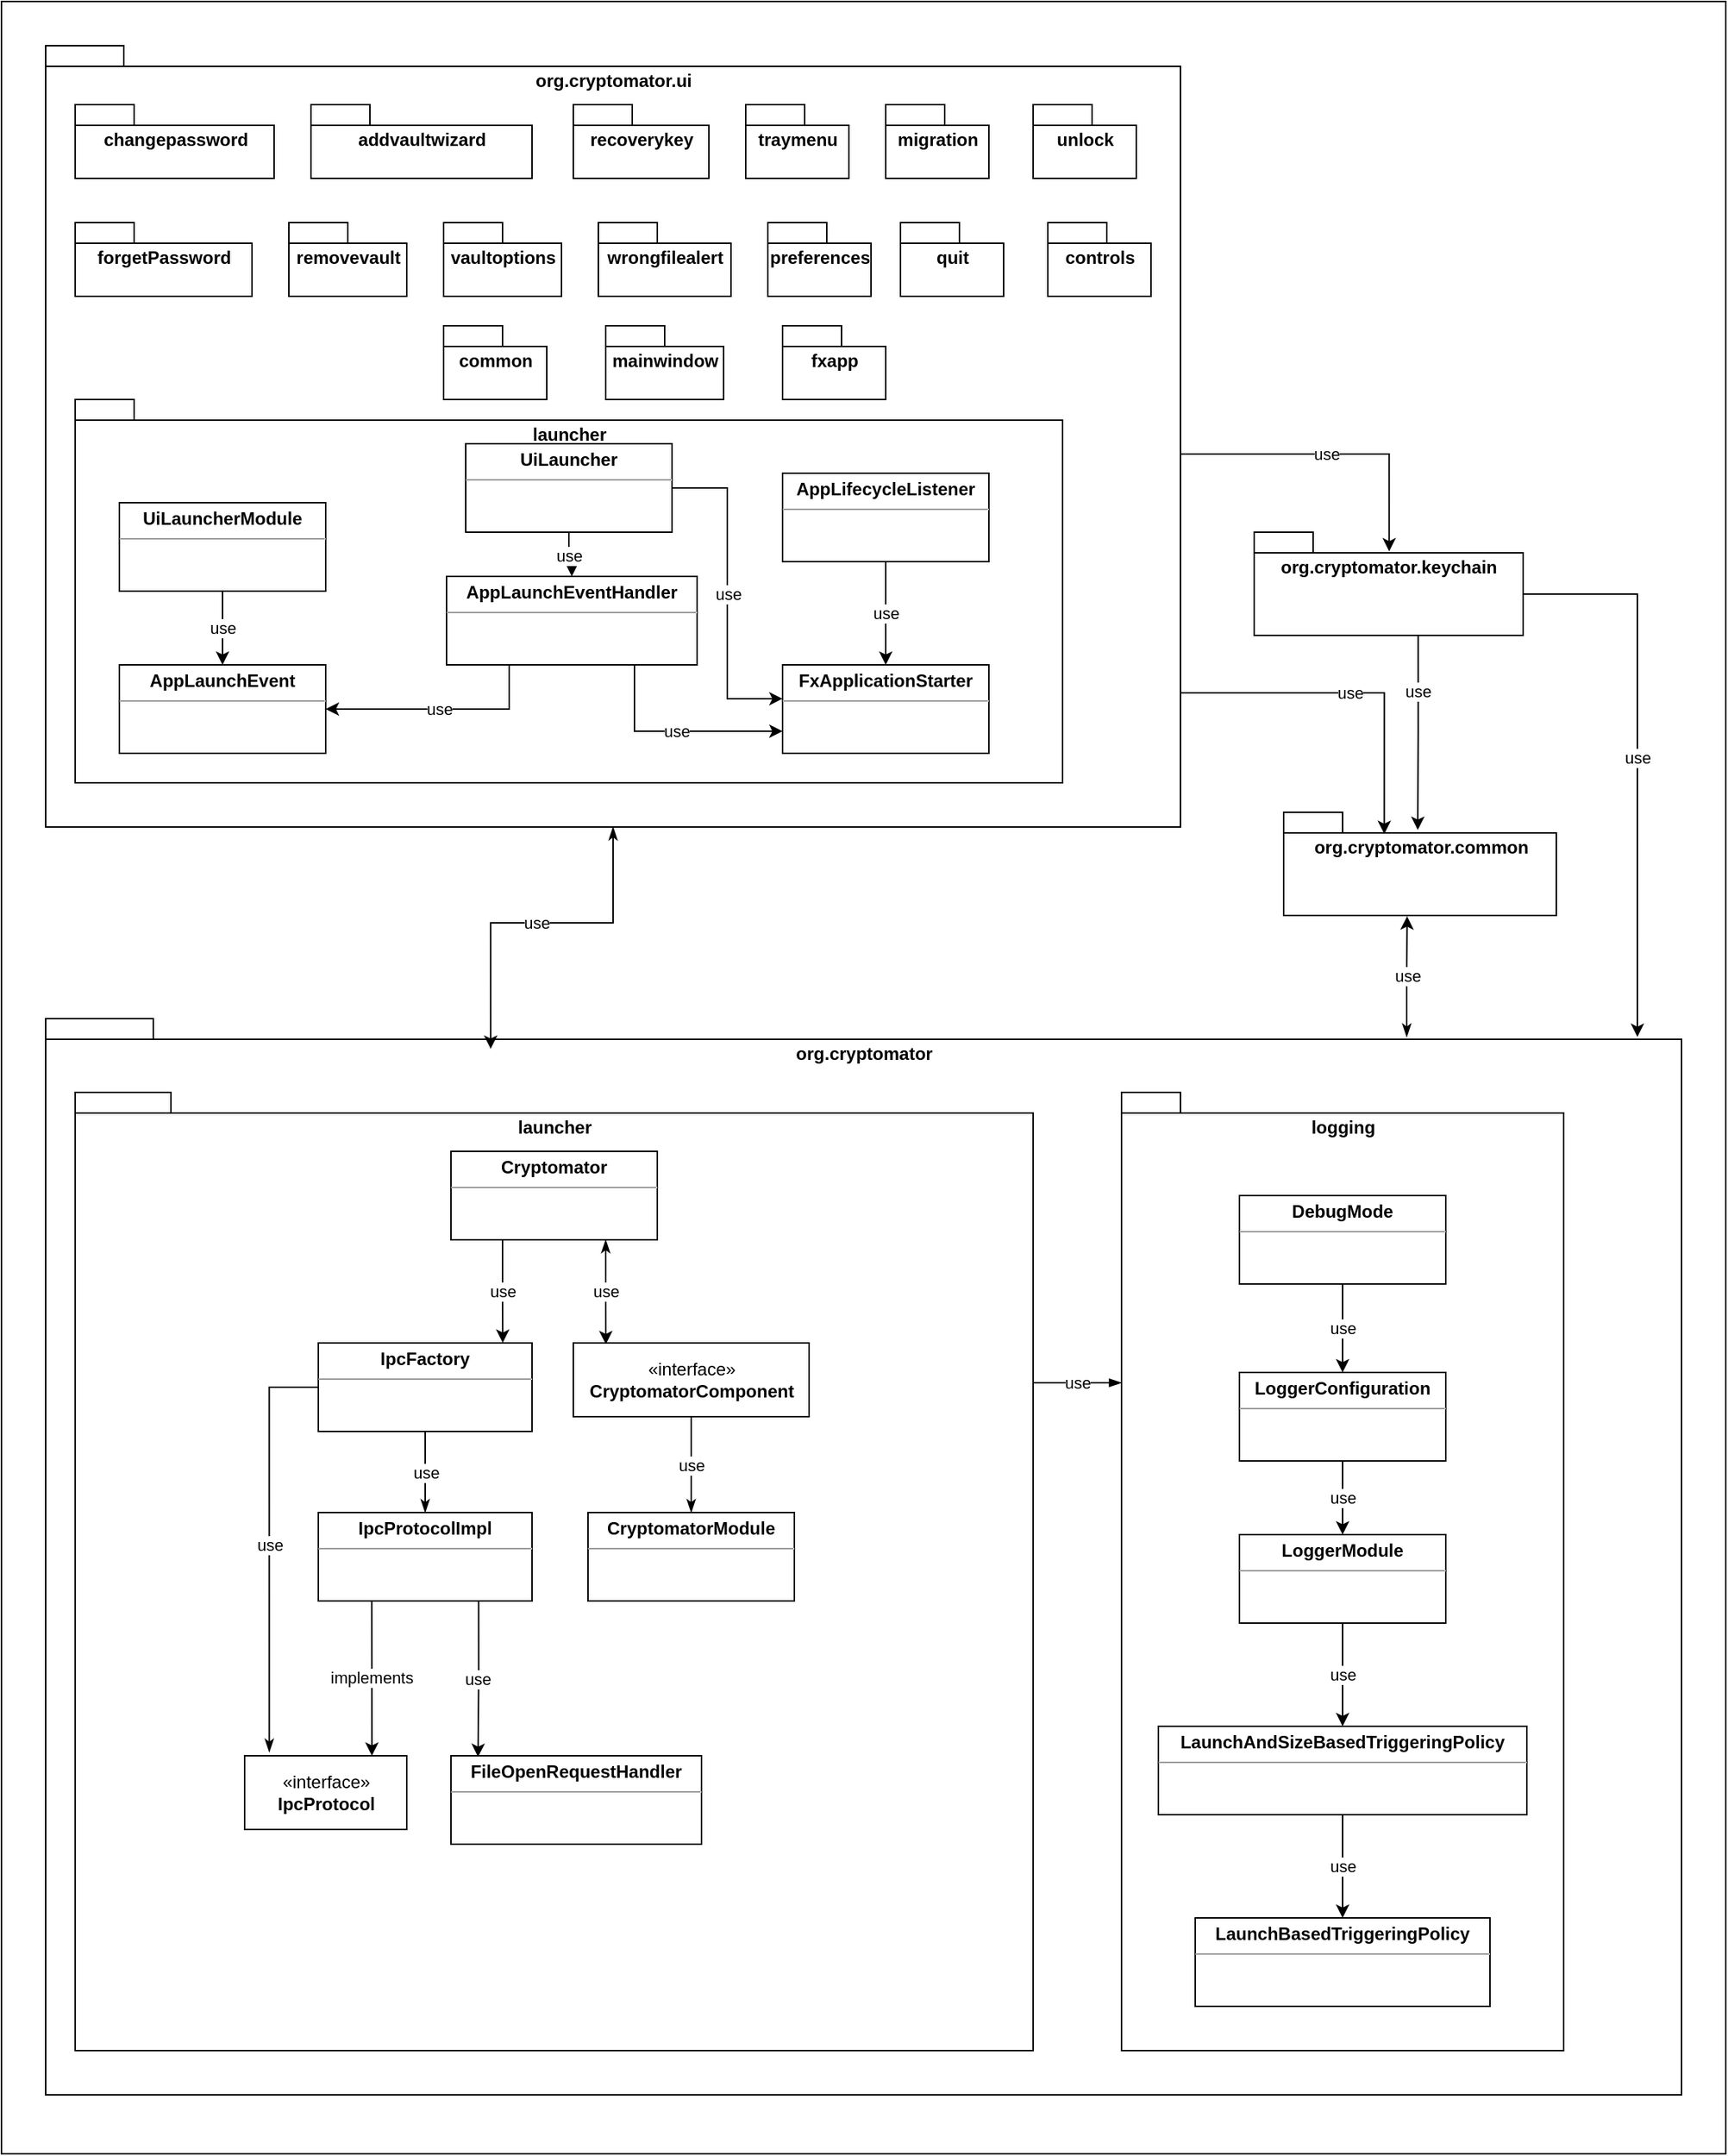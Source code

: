 <mxfile version="13.7.3" type="device"><diagram id="WDS8otJvFGFA2dJgqRrn" name="Page-1"><mxGraphModel dx="3192" dy="1585" grid="1" gridSize="10" guides="1" tooltips="1" connect="1" arrows="1" fold="1" page="1" pageScale="1" pageWidth="827" pageHeight="1169" math="0" shadow="0"><root><mxCell id="0"/><mxCell id="1" parent="0"/><mxCell id="a06teYYXvnhSVe6g7Ooo-57" value="" style="rounded=0;whiteSpace=wrap;html=1;" vertex="1" parent="1"><mxGeometry x="-800" y="430" width="1170" height="1460" as="geometry"/></mxCell><mxCell id="a06teYYXvnhSVe6g7Ooo-27" value="use" style="edgeStyle=orthogonalEdgeStyle;rounded=0;orthogonalLoop=1;jettySize=auto;html=1;entryX=0.453;entryY=1.008;entryDx=0;entryDy=0;entryPerimeter=0;startArrow=classicThin;startFill=1;exitX=0.832;exitY=0.017;exitDx=0;exitDy=0;exitPerimeter=0;" edge="1" parent="1" source="NI_TrbmZO_LBUGtN_roZ-10" target="a06teYYXvnhSVe6g7Ooo-1"><mxGeometry relative="1" as="geometry"><mxPoint x="154" y="1120" as="sourcePoint"/><Array as="points"><mxPoint x="153" y="1090"/></Array></mxGeometry></mxCell><mxCell id="NI_TrbmZO_LBUGtN_roZ-10" value="org.cryptomator" style="shape=folder;fontStyle=1;spacingTop=10;tabWidth=40;tabHeight=14;tabPosition=left;html=1;verticalAlign=top;" parent="1" vertex="1"><mxGeometry x="-770" y="1120" width="1110" height="730" as="geometry"/></mxCell><mxCell id="uJKRpNPASMhPeUV9f3IX-4" value="use" style="edgeStyle=orthogonalEdgeStyle;rounded=0;orthogonalLoop=1;jettySize=auto;html=1;exitX=0;exitY=0;exitDx=650;exitDy=197;exitPerimeter=0;entryX=0;entryY=0;entryDx=0;entryDy=197;entryPerimeter=0;startArrow=none;startFill=0;endArrow=blockThin;endFill=1;" parent="1" source="NI_TrbmZO_LBUGtN_roZ-11" target="NI_TrbmZO_LBUGtN_roZ-12" edge="1"><mxGeometry relative="1" as="geometry"/></mxCell><mxCell id="NI_TrbmZO_LBUGtN_roZ-11" value="launcher" style="shape=folder;fontStyle=1;spacingTop=10;tabWidth=40;tabHeight=14;tabPosition=left;html=1;verticalAlign=top;" parent="1" vertex="1"><mxGeometry x="-750" y="1170" width="650" height="650" as="geometry"/></mxCell><mxCell id="NI_TrbmZO_LBUGtN_roZ-12" value="logging" style="shape=folder;fontStyle=1;spacingTop=10;tabWidth=40;tabHeight=14;tabPosition=left;html=1;verticalAlign=top;" parent="1" vertex="1"><mxGeometry x="-40" y="1170" width="300" height="650" as="geometry"/></mxCell><mxCell id="a06teYYXvnhSVe6g7Ooo-51" value="use" style="edgeStyle=orthogonalEdgeStyle;rounded=0;orthogonalLoop=1;jettySize=auto;html=1;exitX=0.25;exitY=1;exitDx=0;exitDy=0;entryX=0.863;entryY=-0.002;entryDx=0;entryDy=0;entryPerimeter=0;startArrow=none;startFill=0;" edge="1" parent="1" source="NI_TrbmZO_LBUGtN_roZ-15" target="NI_TrbmZO_LBUGtN_roZ-17"><mxGeometry relative="1" as="geometry"/></mxCell><mxCell id="a06teYYXvnhSVe6g7Ooo-52" value="use" style="edgeStyle=orthogonalEdgeStyle;rounded=0;orthogonalLoop=1;jettySize=auto;html=1;exitX=0.75;exitY=1;exitDx=0;exitDy=0;entryX=0.138;entryY=0.017;entryDx=0;entryDy=0;entryPerimeter=0;startArrow=classicThin;startFill=1;" edge="1" parent="1" source="NI_TrbmZO_LBUGtN_roZ-15" target="NI_TrbmZO_LBUGtN_roZ-24"><mxGeometry relative="1" as="geometry"/></mxCell><mxCell id="NI_TrbmZO_LBUGtN_roZ-15" value="&lt;p style=&quot;margin: 0px ; margin-top: 4px ; text-align: center&quot;&gt;&lt;b&gt;Cryptomator&lt;/b&gt;&lt;/p&gt;&lt;hr size=&quot;1&quot;&gt;&lt;div style=&quot;height: 2px&quot;&gt;&lt;/div&gt;" style="verticalAlign=top;align=left;overflow=fill;fontSize=12;fontFamily=Helvetica;html=1;" parent="1" vertex="1"><mxGeometry x="-495" y="1210" width="140" height="60" as="geometry"/></mxCell><mxCell id="uJKRpNPASMhPeUV9f3IX-8" value="use" style="edgeStyle=orthogonalEdgeStyle;rounded=0;orthogonalLoop=1;jettySize=auto;html=1;exitX=0;exitY=0.5;exitDx=0;exitDy=0;entryX=0.152;entryY=-0.05;entryDx=0;entryDy=0;startArrow=none;startFill=0;endArrow=classicThin;endFill=1;entryPerimeter=0;" parent="1" source="NI_TrbmZO_LBUGtN_roZ-17" target="NI_TrbmZO_LBUGtN_roZ-23" edge="1"><mxGeometry relative="1" as="geometry"><Array as="points"><mxPoint x="-618" y="1370"/></Array></mxGeometry></mxCell><mxCell id="NI_TrbmZO_LBUGtN_roZ-17" value="&lt;p style=&quot;margin: 0px ; margin-top: 4px ; text-align: center&quot;&gt;&lt;b&gt;IpcFactory&lt;/b&gt;&lt;br&gt;&lt;/p&gt;&lt;hr size=&quot;1&quot;&gt;&lt;div style=&quot;height: 2px&quot;&gt;&lt;/div&gt;" style="verticalAlign=top;align=left;overflow=fill;fontSize=12;fontFamily=Helvetica;html=1;" parent="1" vertex="1"><mxGeometry x="-585" y="1340" width="145" height="60" as="geometry"/></mxCell><mxCell id="NI_TrbmZO_LBUGtN_roZ-19" value="&lt;p style=&quot;margin: 0px ; margin-top: 4px ; text-align: center&quot;&gt;&lt;b&gt;FileOpenRequestHandler&lt;/b&gt;&lt;br&gt;&lt;/p&gt;&lt;hr size=&quot;1&quot;&gt;&lt;div style=&quot;height: 2px&quot;&gt;&lt;/div&gt;" style="verticalAlign=top;align=left;overflow=fill;fontSize=12;fontFamily=Helvetica;html=1;" parent="1" vertex="1"><mxGeometry x="-495" y="1620" width="170" height="60" as="geometry"/></mxCell><mxCell id="NI_TrbmZO_LBUGtN_roZ-38" value="use" style="edgeStyle=orthogonalEdgeStyle;rounded=0;orthogonalLoop=1;jettySize=auto;html=1;exitX=0.5;exitY=0;exitDx=0;exitDy=0;entryX=0.5;entryY=1;entryDx=0;entryDy=0;endArrow=none;endFill=0;startArrow=classicThin;startFill=1;" parent="1" source="NI_TrbmZO_LBUGtN_roZ-20" target="NI_TrbmZO_LBUGtN_roZ-17" edge="1"><mxGeometry relative="1" as="geometry"/></mxCell><mxCell id="a06teYYXvnhSVe6g7Ooo-53" value="use" style="edgeStyle=orthogonalEdgeStyle;rounded=0;orthogonalLoop=1;jettySize=auto;html=1;exitX=0.75;exitY=1;exitDx=0;exitDy=0;entryX=0.108;entryY=0.013;entryDx=0;entryDy=0;entryPerimeter=0;startArrow=none;startFill=0;" edge="1" parent="1" source="NI_TrbmZO_LBUGtN_roZ-20" target="NI_TrbmZO_LBUGtN_roZ-19"><mxGeometry relative="1" as="geometry"/></mxCell><mxCell id="a06teYYXvnhSVe6g7Ooo-55" value="implements" style="edgeStyle=orthogonalEdgeStyle;rounded=0;orthogonalLoop=1;jettySize=auto;html=1;exitX=0.25;exitY=1;exitDx=0;exitDy=0;entryX=0.785;entryY=0;entryDx=0;entryDy=0;entryPerimeter=0;startArrow=none;startFill=0;" edge="1" parent="1" source="NI_TrbmZO_LBUGtN_roZ-20" target="NI_TrbmZO_LBUGtN_roZ-23"><mxGeometry relative="1" as="geometry"/></mxCell><mxCell id="NI_TrbmZO_LBUGtN_roZ-20" value="&lt;p style=&quot;margin: 0px ; margin-top: 4px ; text-align: center&quot;&gt;&lt;b&gt;IpcProtocolImpl&lt;/b&gt;&lt;br&gt;&lt;/p&gt;&lt;hr size=&quot;1&quot;&gt;&lt;div style=&quot;height: 2px&quot;&gt;&lt;/div&gt;" style="verticalAlign=top;align=left;overflow=fill;fontSize=12;fontFamily=Helvetica;html=1;" parent="1" vertex="1"><mxGeometry x="-585" y="1455" width="145" height="60" as="geometry"/></mxCell><mxCell id="NI_TrbmZO_LBUGtN_roZ-22" value="&lt;p style=&quot;margin: 0px ; margin-top: 4px ; text-align: center&quot;&gt;&lt;b&gt;CryptomatorModule&lt;/b&gt;&lt;/p&gt;&lt;hr size=&quot;1&quot;&gt;&lt;div style=&quot;height: 2px&quot;&gt;&lt;/div&gt;" style="verticalAlign=top;align=left;overflow=fill;fontSize=12;fontFamily=Helvetica;html=1;" parent="1" vertex="1"><mxGeometry x="-402" y="1455" width="140" height="60" as="geometry"/></mxCell><mxCell id="NI_TrbmZO_LBUGtN_roZ-23" value="«interface»&lt;br&gt;&lt;b&gt;IpcProtocol&lt;/b&gt;" style="html=1;" parent="1" vertex="1"><mxGeometry x="-635" y="1620" width="110" height="50" as="geometry"/></mxCell><mxCell id="uJKRpNPASMhPeUV9f3IX-9" value="use" style="edgeStyle=orthogonalEdgeStyle;rounded=0;orthogonalLoop=1;jettySize=auto;html=1;exitX=0.5;exitY=1;exitDx=0;exitDy=0;entryX=0.5;entryY=0;entryDx=0;entryDy=0;startArrow=none;startFill=0;endArrow=classicThin;endFill=1;" parent="1" source="NI_TrbmZO_LBUGtN_roZ-24" target="NI_TrbmZO_LBUGtN_roZ-22" edge="1"><mxGeometry relative="1" as="geometry"/></mxCell><mxCell id="NI_TrbmZO_LBUGtN_roZ-24" value="«interface»&lt;br&gt;&lt;b&gt;CryptomatorComponent&lt;/b&gt;" style="html=1;" parent="1" vertex="1"><mxGeometry x="-412" y="1340" width="160" height="50" as="geometry"/></mxCell><mxCell id="a06teYYXvnhSVe6g7Ooo-46" value="use" style="edgeStyle=orthogonalEdgeStyle;rounded=0;orthogonalLoop=1;jettySize=auto;html=1;exitX=0.5;exitY=1;exitDx=0;exitDy=0;startArrow=none;startFill=0;" edge="1" parent="1" source="NI_TrbmZO_LBUGtN_roZ-26" target="NI_TrbmZO_LBUGtN_roZ-27"><mxGeometry relative="1" as="geometry"/></mxCell><mxCell id="NI_TrbmZO_LBUGtN_roZ-26" value="&lt;p style=&quot;margin: 0px ; margin-top: 4px ; text-align: center&quot;&gt;&lt;b&gt;LaunchAndSizeBasedTriggeringPolicy&lt;/b&gt;&lt;br&gt;&lt;/p&gt;&lt;hr size=&quot;1&quot;&gt;" style="verticalAlign=top;align=left;overflow=fill;fontSize=12;fontFamily=Helvetica;html=1;" parent="1" vertex="1"><mxGeometry x="-15" y="1600" width="250" height="60" as="geometry"/></mxCell><mxCell id="NI_TrbmZO_LBUGtN_roZ-27" value="&lt;p style=&quot;margin: 0px ; margin-top: 4px ; text-align: center&quot;&gt;&lt;b&gt;LaunchBasedTriggeringPolicy&lt;/b&gt;&lt;br&gt;&lt;/p&gt;&lt;hr size=&quot;1&quot;&gt;&lt;div style=&quot;height: 2px&quot;&gt;&lt;/div&gt;" style="verticalAlign=top;align=left;overflow=fill;fontSize=12;fontFamily=Helvetica;html=1;" parent="1" vertex="1"><mxGeometry x="10" y="1730" width="200" height="60" as="geometry"/></mxCell><mxCell id="a06teYYXvnhSVe6g7Ooo-48" value="use" style="edgeStyle=orthogonalEdgeStyle;rounded=0;orthogonalLoop=1;jettySize=auto;html=1;exitX=0.5;exitY=1;exitDx=0;exitDy=0;entryX=0.5;entryY=0;entryDx=0;entryDy=0;startArrow=none;startFill=0;" edge="1" parent="1" source="NI_TrbmZO_LBUGtN_roZ-28" target="NI_TrbmZO_LBUGtN_roZ-29"><mxGeometry relative="1" as="geometry"/></mxCell><mxCell id="NI_TrbmZO_LBUGtN_roZ-28" value="&lt;p style=&quot;margin: 0px ; margin-top: 4px ; text-align: center&quot;&gt;&lt;b&gt;LoggerConfiguration&lt;/b&gt;&lt;/p&gt;&lt;hr size=&quot;1&quot;&gt;&lt;div style=&quot;height: 2px&quot;&gt;&lt;/div&gt;" style="verticalAlign=top;align=left;overflow=fill;fontSize=12;fontFamily=Helvetica;html=1;" parent="1" vertex="1"><mxGeometry x="40" y="1360" width="140" height="60" as="geometry"/></mxCell><mxCell id="a06teYYXvnhSVe6g7Ooo-47" value="use" style="edgeStyle=orthogonalEdgeStyle;rounded=0;orthogonalLoop=1;jettySize=auto;html=1;exitX=0.5;exitY=1;exitDx=0;exitDy=0;entryX=0.5;entryY=0;entryDx=0;entryDy=0;startArrow=none;startFill=0;" edge="1" parent="1" source="NI_TrbmZO_LBUGtN_roZ-29" target="NI_TrbmZO_LBUGtN_roZ-26"><mxGeometry relative="1" as="geometry"/></mxCell><mxCell id="NI_TrbmZO_LBUGtN_roZ-29" value="&lt;p style=&quot;margin: 0px ; margin-top: 4px ; text-align: center&quot;&gt;&lt;b&gt;LoggerModule&lt;/b&gt;&lt;br&gt;&lt;/p&gt;&lt;hr size=&quot;1&quot;&gt;&lt;div style=&quot;height: 2px&quot;&gt;&lt;/div&gt;" style="verticalAlign=top;align=left;overflow=fill;fontSize=12;fontFamily=Helvetica;html=1;" parent="1" vertex="1"><mxGeometry x="40" y="1470" width="140" height="60" as="geometry"/></mxCell><mxCell id="a06teYYXvnhSVe6g7Ooo-50" value="use" style="edgeStyle=orthogonalEdgeStyle;rounded=0;orthogonalLoop=1;jettySize=auto;html=1;entryX=0.5;entryY=0;entryDx=0;entryDy=0;startArrow=none;startFill=0;" edge="1" parent="1" source="NI_TrbmZO_LBUGtN_roZ-30" target="NI_TrbmZO_LBUGtN_roZ-28"><mxGeometry relative="1" as="geometry"/></mxCell><mxCell id="NI_TrbmZO_LBUGtN_roZ-30" value="&lt;p style=&quot;margin: 0px ; margin-top: 4px ; text-align: center&quot;&gt;&lt;b&gt;DebugMode&lt;/b&gt;&lt;br&gt;&lt;/p&gt;&lt;hr size=&quot;1&quot;&gt;&lt;div style=&quot;height: 2px&quot;&gt;&lt;/div&gt;" style="verticalAlign=top;align=left;overflow=fill;fontSize=12;fontFamily=Helvetica;html=1;" parent="1" vertex="1"><mxGeometry x="40" y="1240" width="140" height="60" as="geometry"/></mxCell><mxCell id="uJKRpNPASMhPeUV9f3IX-1" style="edgeStyle=orthogonalEdgeStyle;rounded=0;orthogonalLoop=1;jettySize=auto;html=1;exitX=0.5;exitY=1;exitDx=0;exitDy=0;" parent="1" source="NI_TrbmZO_LBUGtN_roZ-27" target="NI_TrbmZO_LBUGtN_roZ-27" edge="1"><mxGeometry relative="1" as="geometry"/></mxCell><mxCell id="a06teYYXvnhSVe6g7Ooo-26" value="use" style="edgeStyle=orthogonalEdgeStyle;rounded=0;orthogonalLoop=1;jettySize=auto;html=1;exitX=0;exitY=0;exitDx=111.25;exitDy=14;exitPerimeter=0;" edge="1" parent="1" source="uJKRpNPASMhPeUV9f3IX-2"><mxGeometry relative="1" as="geometry"><mxPoint x="161" y="992" as="targetPoint"/></mxGeometry></mxCell><mxCell id="a06teYYXvnhSVe6g7Ooo-31" value="use" style="edgeStyle=orthogonalEdgeStyle;rounded=0;orthogonalLoop=1;jettySize=auto;html=1;exitX=0;exitY=0;exitDx=182.5;exitDy=42;exitPerimeter=0;startArrow=none;startFill=0;entryX=0.973;entryY=0.017;entryDx=0;entryDy=0;entryPerimeter=0;" edge="1" parent="1" source="uJKRpNPASMhPeUV9f3IX-2" target="NI_TrbmZO_LBUGtN_roZ-10"><mxGeometry relative="1" as="geometry"><mxPoint x="308" y="1132" as="targetPoint"/><Array as="points"><mxPoint x="310" y="832"/></Array></mxGeometry></mxCell><mxCell id="uJKRpNPASMhPeUV9f3IX-2" value="org.cryptomator.keychain" style="shape=folder;fontStyle=1;spacingTop=10;tabWidth=40;tabHeight=14;tabPosition=left;html=1;verticalAlign=top;" parent="1" vertex="1"><mxGeometry x="50" y="790" width="182.5" height="70" as="geometry"/></mxCell><mxCell id="a06teYYXvnhSVe6g7Ooo-1" value="org.cryptomator.common" style="shape=folder;fontStyle=1;spacingTop=10;tabWidth=40;tabHeight=14;tabPosition=left;html=1;verticalAlign=top;" vertex="1" parent="1"><mxGeometry x="70" y="980" width="185" height="70" as="geometry"/></mxCell><mxCell id="a06teYYXvnhSVe6g7Ooo-28" value="use" style="edgeStyle=orthogonalEdgeStyle;rounded=0;orthogonalLoop=1;jettySize=auto;html=1;exitX=0;exitY=0;exitDx=770;exitDy=267;exitPerimeter=0;entryX=0.502;entryY=0.186;entryDx=0;entryDy=0;entryPerimeter=0;" edge="1" parent="1" source="a06teYYXvnhSVe6g7Ooo-2" target="uJKRpNPASMhPeUV9f3IX-2"><mxGeometry relative="1" as="geometry"><mxPoint x="160" y="710" as="targetPoint"/><Array as="points"><mxPoint y="737"/><mxPoint x="142" y="737"/></Array></mxGeometry></mxCell><mxCell id="a06teYYXvnhSVe6g7Ooo-30" value="use" style="edgeStyle=orthogonalEdgeStyle;rounded=0;orthogonalLoop=1;jettySize=auto;html=1;exitX=0.5;exitY=1;exitDx=0;exitDy=0;exitPerimeter=0;entryX=0.272;entryY=0.028;entryDx=0;entryDy=0;entryPerimeter=0;startArrow=classicThin;startFill=1;" edge="1" parent="1" source="a06teYYXvnhSVe6g7Ooo-2" target="NI_TrbmZO_LBUGtN_roZ-10"><mxGeometry relative="1" as="geometry"/></mxCell><mxCell id="a06teYYXvnhSVe6g7Ooo-44" value="use" style="edgeStyle=orthogonalEdgeStyle;rounded=0;orthogonalLoop=1;jettySize=auto;html=1;exitX=0.998;exitY=0.825;exitDx=0;exitDy=0;exitPerimeter=0;startArrow=none;startFill=0;entryX=0.369;entryY=0.21;entryDx=0;entryDy=0;entryPerimeter=0;" edge="1" parent="1" source="a06teYYXvnhSVe6g7Ooo-2" target="a06teYYXvnhSVe6g7Ooo-1"><mxGeometry relative="1" as="geometry"><Array as="points"><mxPoint x="-1" y="899"/><mxPoint x="138" y="899"/></Array></mxGeometry></mxCell><mxCell id="a06teYYXvnhSVe6g7Ooo-2" value="org.cryptomator.ui" style="shape=folder;fontStyle=1;spacingTop=10;tabWidth=40;tabHeight=14;tabPosition=left;html=1;verticalAlign=top;" vertex="1" parent="1"><mxGeometry x="-770" y="460" width="770" height="530" as="geometry"/></mxCell><mxCell id="a06teYYXvnhSVe6g7Ooo-3" value="addvaultwizard" style="shape=folder;fontStyle=1;spacingTop=10;tabWidth=40;tabHeight=14;tabPosition=left;html=1;verticalAlign=top;" vertex="1" parent="1"><mxGeometry x="-590" y="500" width="150" height="50" as="geometry"/></mxCell><mxCell id="a06teYYXvnhSVe6g7Ooo-4" value="changepassword" style="shape=folder;fontStyle=1;spacingTop=10;tabWidth=40;tabHeight=14;tabPosition=left;html=1;verticalAlign=top;" vertex="1" parent="1"><mxGeometry x="-750" y="500" width="135" height="50" as="geometry"/></mxCell><mxCell id="a06teYYXvnhSVe6g7Ooo-5" value="common" style="shape=folder;fontStyle=1;spacingTop=10;tabWidth=40;tabHeight=14;tabPosition=left;html=1;verticalAlign=top;" vertex="1" parent="1"><mxGeometry x="-500" y="650" width="70" height="50" as="geometry"/></mxCell><mxCell id="a06teYYXvnhSVe6g7Ooo-6" value="controls" style="shape=folder;fontStyle=1;spacingTop=10;tabWidth=40;tabHeight=14;tabPosition=left;html=1;verticalAlign=top;" vertex="1" parent="1"><mxGeometry x="-90" y="580" width="70" height="50" as="geometry"/></mxCell><mxCell id="a06teYYXvnhSVe6g7Ooo-7" value="forgetPassword" style="shape=folder;fontStyle=1;spacingTop=10;tabWidth=40;tabHeight=14;tabPosition=left;html=1;verticalAlign=top;" vertex="1" parent="1"><mxGeometry x="-750" y="580" width="120" height="50" as="geometry"/></mxCell><mxCell id="a06teYYXvnhSVe6g7Ooo-8" value="fxapp" style="shape=folder;fontStyle=1;spacingTop=10;tabWidth=40;tabHeight=14;tabPosition=left;html=1;verticalAlign=top;" vertex="1" parent="1"><mxGeometry x="-270" y="650" width="70" height="50" as="geometry"/></mxCell><mxCell id="a06teYYXvnhSVe6g7Ooo-9" value="launcher" style="shape=folder;fontStyle=1;spacingTop=10;tabWidth=40;tabHeight=14;tabPosition=left;html=1;verticalAlign=top;" vertex="1" parent="1"><mxGeometry x="-750" y="700" width="670" height="260" as="geometry"/></mxCell><mxCell id="a06teYYXvnhSVe6g7Ooo-10" value="mainwindow" style="shape=folder;fontStyle=1;spacingTop=10;tabWidth=40;tabHeight=14;tabPosition=left;html=1;verticalAlign=top;" vertex="1" parent="1"><mxGeometry x="-390" y="650" width="80" height="50" as="geometry"/></mxCell><mxCell id="a06teYYXvnhSVe6g7Ooo-11" value="migration" style="shape=folder;fontStyle=1;spacingTop=10;tabWidth=40;tabHeight=14;tabPosition=left;html=1;verticalAlign=top;" vertex="1" parent="1"><mxGeometry x="-200" y="500" width="70" height="50" as="geometry"/></mxCell><mxCell id="a06teYYXvnhSVe6g7Ooo-12" value="preferences" style="shape=folder;fontStyle=1;spacingTop=10;tabWidth=40;tabHeight=14;tabPosition=left;html=1;verticalAlign=top;" vertex="1" parent="1"><mxGeometry x="-280" y="580" width="70" height="50" as="geometry"/></mxCell><mxCell id="a06teYYXvnhSVe6g7Ooo-13" value="quit" style="shape=folder;fontStyle=1;spacingTop=10;tabWidth=40;tabHeight=14;tabPosition=left;html=1;verticalAlign=top;" vertex="1" parent="1"><mxGeometry x="-190" y="580" width="70" height="50" as="geometry"/></mxCell><mxCell id="a06teYYXvnhSVe6g7Ooo-14" value="recoverykey" style="shape=folder;fontStyle=1;spacingTop=10;tabWidth=40;tabHeight=14;tabPosition=left;html=1;verticalAlign=top;" vertex="1" parent="1"><mxGeometry x="-412" y="500" width="92" height="50" as="geometry"/></mxCell><mxCell id="a06teYYXvnhSVe6g7Ooo-15" value="removevault" style="shape=folder;fontStyle=1;spacingTop=10;tabWidth=40;tabHeight=14;tabPosition=left;html=1;verticalAlign=top;" vertex="1" parent="1"><mxGeometry x="-605" y="580" width="80" height="50" as="geometry"/></mxCell><mxCell id="a06teYYXvnhSVe6g7Ooo-16" value="traymenu" style="shape=folder;fontStyle=1;spacingTop=10;tabWidth=40;tabHeight=14;tabPosition=left;html=1;verticalAlign=top;" vertex="1" parent="1"><mxGeometry x="-295" y="500" width="70" height="50" as="geometry"/></mxCell><mxCell id="a06teYYXvnhSVe6g7Ooo-17" value="unlock" style="shape=folder;fontStyle=1;spacingTop=10;tabWidth=40;tabHeight=14;tabPosition=left;html=1;verticalAlign=top;" vertex="1" parent="1"><mxGeometry x="-100" y="500" width="70" height="50" as="geometry"/></mxCell><mxCell id="a06teYYXvnhSVe6g7Ooo-18" value="vaultoptions" style="shape=folder;fontStyle=1;spacingTop=10;tabWidth=40;tabHeight=14;tabPosition=left;html=1;verticalAlign=top;" vertex="1" parent="1"><mxGeometry x="-500" y="580" width="80" height="50" as="geometry"/></mxCell><mxCell id="a06teYYXvnhSVe6g7Ooo-19" value="wrongfilealert" style="shape=folder;fontStyle=1;spacingTop=10;tabWidth=40;tabHeight=14;tabPosition=left;html=1;verticalAlign=top;" vertex="1" parent="1"><mxGeometry x="-395" y="580" width="90" height="50" as="geometry"/></mxCell><mxCell id="a06teYYXvnhSVe6g7Ooo-20" value="&lt;p style=&quot;margin: 0px ; margin-top: 4px ; text-align: center&quot;&gt;&lt;b&gt;AppLaunchEvent&lt;/b&gt;&lt;/p&gt;&lt;hr size=&quot;1&quot;&gt;&lt;div style=&quot;height: 2px&quot;&gt;&lt;/div&gt;" style="verticalAlign=top;align=left;overflow=fill;fontSize=12;fontFamily=Helvetica;html=1;" vertex="1" parent="1"><mxGeometry x="-720" y="880" width="140" height="60" as="geometry"/></mxCell><mxCell id="a06teYYXvnhSVe6g7Ooo-32" value="use" style="edgeStyle=orthogonalEdgeStyle;rounded=0;orthogonalLoop=1;jettySize=auto;html=1;exitX=0.25;exitY=1;exitDx=0;exitDy=0;entryX=1;entryY=0.5;entryDx=0;entryDy=0;startArrow=none;startFill=0;" edge="1" parent="1" source="a06teYYXvnhSVe6g7Ooo-21" target="a06teYYXvnhSVe6g7Ooo-20"><mxGeometry relative="1" as="geometry"/></mxCell><mxCell id="a06teYYXvnhSVe6g7Ooo-38" value="use" style="edgeStyle=orthogonalEdgeStyle;rounded=0;orthogonalLoop=1;jettySize=auto;html=1;exitX=0.75;exitY=1;exitDx=0;exitDy=0;entryX=0;entryY=0.75;entryDx=0;entryDy=0;startArrow=none;startFill=0;" edge="1" parent="1" source="a06teYYXvnhSVe6g7Ooo-21" target="a06teYYXvnhSVe6g7Ooo-23"><mxGeometry relative="1" as="geometry"/></mxCell><mxCell id="a06teYYXvnhSVe6g7Ooo-21" value="&lt;p style=&quot;margin: 0px ; margin-top: 4px ; text-align: center&quot;&gt;&lt;b&gt;AppLaunchEventHandler&lt;/b&gt;&lt;/p&gt;&lt;hr size=&quot;1&quot;&gt;&lt;div style=&quot;height: 2px&quot;&gt;&lt;/div&gt;" style="verticalAlign=top;align=left;overflow=fill;fontSize=12;fontFamily=Helvetica;html=1;" vertex="1" parent="1"><mxGeometry x="-498" y="820" width="170" height="60" as="geometry"/></mxCell><mxCell id="a06teYYXvnhSVe6g7Ooo-36" value="use" style="edgeStyle=orthogonalEdgeStyle;rounded=0;orthogonalLoop=1;jettySize=auto;html=1;exitX=0.5;exitY=1;exitDx=0;exitDy=0;entryX=0.5;entryY=0;entryDx=0;entryDy=0;startArrow=none;startFill=0;" edge="1" parent="1" source="a06teYYXvnhSVe6g7Ooo-22" target="a06teYYXvnhSVe6g7Ooo-23"><mxGeometry relative="1" as="geometry"/></mxCell><mxCell id="a06teYYXvnhSVe6g7Ooo-22" value="&lt;p style=&quot;margin: 0px ; margin-top: 4px ; text-align: center&quot;&gt;&lt;b&gt;AppLifecycleListener&lt;/b&gt;&lt;/p&gt;&lt;hr size=&quot;1&quot;&gt;&lt;div style=&quot;height: 2px&quot;&gt;&lt;/div&gt;" style="verticalAlign=top;align=left;overflow=fill;fontSize=12;fontFamily=Helvetica;html=1;" vertex="1" parent="1"><mxGeometry x="-270" y="750" width="140" height="60" as="geometry"/></mxCell><mxCell id="a06teYYXvnhSVe6g7Ooo-23" value="&lt;p style=&quot;margin: 0px ; margin-top: 4px ; text-align: center&quot;&gt;&lt;b&gt;FxApplicationStarter&lt;/b&gt;&lt;/p&gt;&lt;hr size=&quot;1&quot;&gt;&lt;div style=&quot;height: 2px&quot;&gt;&lt;/div&gt;" style="verticalAlign=top;align=left;overflow=fill;fontSize=12;fontFamily=Helvetica;html=1;" vertex="1" parent="1"><mxGeometry x="-270" y="880" width="140" height="60" as="geometry"/></mxCell><mxCell id="a06teYYXvnhSVe6g7Ooo-34" value="use" style="edgeStyle=orthogonalEdgeStyle;rounded=0;orthogonalLoop=1;jettySize=auto;html=1;entryX=0.5;entryY=0;entryDx=0;entryDy=0;startArrow=none;startFill=0;" edge="1" parent="1" source="a06teYYXvnhSVe6g7Ooo-24" target="a06teYYXvnhSVe6g7Ooo-21"><mxGeometry relative="1" as="geometry"/></mxCell><mxCell id="a06teYYXvnhSVe6g7Ooo-37" value="use" style="edgeStyle=orthogonalEdgeStyle;rounded=0;orthogonalLoop=1;jettySize=auto;html=1;exitX=1;exitY=0.5;exitDx=0;exitDy=0;entryX=0;entryY=0.383;entryDx=0;entryDy=0;startArrow=none;startFill=0;entryPerimeter=0;" edge="1" parent="1" source="a06teYYXvnhSVe6g7Ooo-24" target="a06teYYXvnhSVe6g7Ooo-23"><mxGeometry relative="1" as="geometry"/></mxCell><mxCell id="a06teYYXvnhSVe6g7Ooo-24" value="&lt;p style=&quot;margin: 0px ; margin-top: 4px ; text-align: center&quot;&gt;&lt;b&gt;UiLauncher&lt;/b&gt;&lt;/p&gt;&lt;hr size=&quot;1&quot;&gt;&lt;div style=&quot;height: 2px&quot;&gt;&lt;/div&gt;" style="verticalAlign=top;align=left;overflow=fill;fontSize=12;fontFamily=Helvetica;html=1;" vertex="1" parent="1"><mxGeometry x="-485" y="730" width="140" height="60" as="geometry"/></mxCell><mxCell id="a06teYYXvnhSVe6g7Ooo-33" value="use" style="edgeStyle=orthogonalEdgeStyle;rounded=0;orthogonalLoop=1;jettySize=auto;html=1;exitX=0.5;exitY=1;exitDx=0;exitDy=0;entryX=0.5;entryY=0;entryDx=0;entryDy=0;startArrow=none;startFill=0;" edge="1" parent="1" source="a06teYYXvnhSVe6g7Ooo-25" target="a06teYYXvnhSVe6g7Ooo-20"><mxGeometry relative="1" as="geometry"/></mxCell><mxCell id="a06teYYXvnhSVe6g7Ooo-25" value="&lt;p style=&quot;margin: 0px ; margin-top: 4px ; text-align: center&quot;&gt;&lt;b&gt;UiLauncherModule&lt;/b&gt;&lt;/p&gt;&lt;hr size=&quot;1&quot;&gt;&lt;div style=&quot;height: 2px&quot;&gt;&lt;/div&gt;" style="verticalAlign=top;align=left;overflow=fill;fontSize=12;fontFamily=Helvetica;html=1;" vertex="1" parent="1"><mxGeometry x="-720" y="770" width="140" height="60" as="geometry"/></mxCell></root></mxGraphModel></diagram></mxfile>